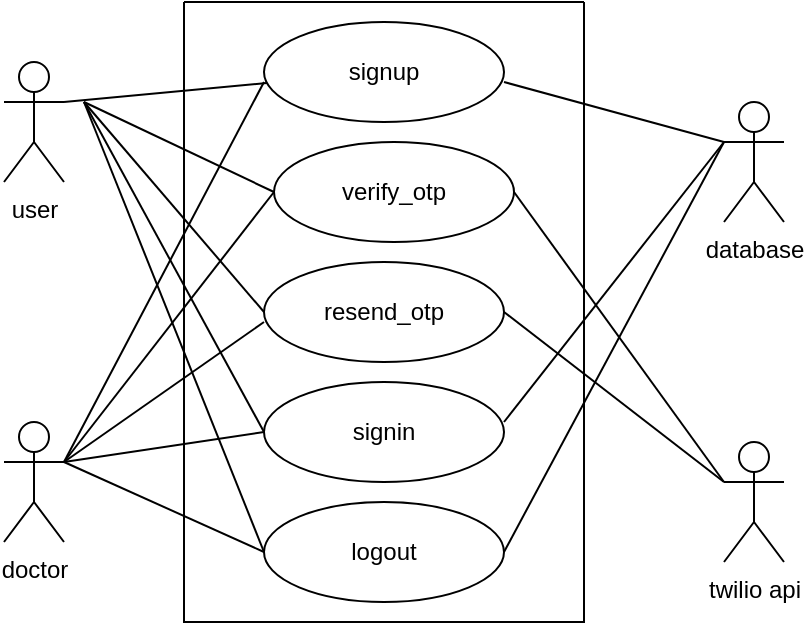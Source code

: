 <mxfile version="21.0.6" type="github">
  <diagram name="Page-1" id="FxTRXZxbGpBr5tCT2cW9">
    <mxGraphModel dx="1120" dy="392" grid="1" gridSize="10" guides="1" tooltips="1" connect="1" arrows="1" fold="1" page="1" pageScale="1" pageWidth="850" pageHeight="1100" math="0" shadow="0">
      <root>
        <mxCell id="0" />
        <mxCell id="1" parent="0" />
        <mxCell id="hSFMDxg27ojF36zUa-iX-1" value="user" style="shape=umlActor;verticalLabelPosition=bottom;verticalAlign=top;html=1;outlineConnect=0;" vertex="1" parent="1">
          <mxGeometry x="170" y="260" width="30" height="60" as="geometry" />
        </mxCell>
        <mxCell id="hSFMDxg27ojF36zUa-iX-2" value="doctor" style="shape=umlActor;verticalLabelPosition=bottom;verticalAlign=top;html=1;outlineConnect=0;" vertex="1" parent="1">
          <mxGeometry x="170" y="440" width="30" height="60" as="geometry" />
        </mxCell>
        <mxCell id="hSFMDxg27ojF36zUa-iX-3" value="twilio api" style="shape=umlActor;verticalLabelPosition=bottom;verticalAlign=top;html=1;outlineConnect=0;" vertex="1" parent="1">
          <mxGeometry x="530" y="450" width="30" height="60" as="geometry" />
        </mxCell>
        <mxCell id="hSFMDxg27ojF36zUa-iX-4" value="" style="swimlane;startSize=0;" vertex="1" parent="1">
          <mxGeometry x="260" y="230" width="200" height="310" as="geometry" />
        </mxCell>
        <mxCell id="hSFMDxg27ojF36zUa-iX-5" value="signup" style="ellipse;whiteSpace=wrap;html=1;" vertex="1" parent="hSFMDxg27ojF36zUa-iX-4">
          <mxGeometry x="40" y="10" width="120" height="50" as="geometry" />
        </mxCell>
        <mxCell id="hSFMDxg27ojF36zUa-iX-6" value="verify_otp" style="ellipse;whiteSpace=wrap;html=1;" vertex="1" parent="hSFMDxg27ojF36zUa-iX-4">
          <mxGeometry x="45" y="70" width="120" height="50" as="geometry" />
        </mxCell>
        <mxCell id="hSFMDxg27ojF36zUa-iX-7" value="resend_otp" style="ellipse;whiteSpace=wrap;html=1;" vertex="1" parent="hSFMDxg27ojF36zUa-iX-4">
          <mxGeometry x="40" y="130" width="120" height="50" as="geometry" />
        </mxCell>
        <mxCell id="hSFMDxg27ojF36zUa-iX-8" value="signin" style="ellipse;whiteSpace=wrap;html=1;" vertex="1" parent="hSFMDxg27ojF36zUa-iX-4">
          <mxGeometry x="40" y="190" width="120" height="50" as="geometry" />
        </mxCell>
        <mxCell id="hSFMDxg27ojF36zUa-iX-9" value="logout" style="ellipse;whiteSpace=wrap;html=1;" vertex="1" parent="hSFMDxg27ojF36zUa-iX-4">
          <mxGeometry x="40" y="250" width="120" height="50" as="geometry" />
        </mxCell>
        <mxCell id="hSFMDxg27ojF36zUa-iX-10" value="database" style="shape=umlActor;verticalLabelPosition=bottom;verticalAlign=top;html=1;outlineConnect=0;" vertex="1" parent="1">
          <mxGeometry x="530" y="280" width="30" height="60" as="geometry" />
        </mxCell>
        <mxCell id="hSFMDxg27ojF36zUa-iX-11" value="" style="endArrow=none;html=1;rounded=0;" edge="1" parent="1" target="hSFMDxg27ojF36zUa-iX-5">
          <mxGeometry width="50" height="50" relative="1" as="geometry">
            <mxPoint x="200" y="280" as="sourcePoint" />
            <mxPoint x="260" y="210" as="targetPoint" />
          </mxGeometry>
        </mxCell>
        <mxCell id="hSFMDxg27ojF36zUa-iX-12" value="" style="endArrow=none;html=1;rounded=0;entryX=0;entryY=0.6;entryDx=0;entryDy=0;entryPerimeter=0;" edge="1" parent="1" target="hSFMDxg27ojF36zUa-iX-5">
          <mxGeometry width="50" height="50" relative="1" as="geometry">
            <mxPoint x="200" y="460" as="sourcePoint" />
            <mxPoint x="320" y="350" as="targetPoint" />
            <Array as="points" />
          </mxGeometry>
        </mxCell>
        <mxCell id="hSFMDxg27ojF36zUa-iX-13" value="" style="endArrow=none;html=1;rounded=0;exitX=1;exitY=0.6;exitDx=0;exitDy=0;exitPerimeter=0;entryX=0;entryY=0.333;entryDx=0;entryDy=0;entryPerimeter=0;" edge="1" parent="1" source="hSFMDxg27ojF36zUa-iX-5" target="hSFMDxg27ojF36zUa-iX-10">
          <mxGeometry width="50" height="50" relative="1" as="geometry">
            <mxPoint x="480" y="410" as="sourcePoint" />
            <mxPoint x="530" y="360" as="targetPoint" />
          </mxGeometry>
        </mxCell>
        <mxCell id="hSFMDxg27ojF36zUa-iX-14" value="" style="endArrow=none;html=1;rounded=0;entryX=0;entryY=0.5;entryDx=0;entryDy=0;" edge="1" parent="1" target="hSFMDxg27ojF36zUa-iX-6">
          <mxGeometry width="50" height="50" relative="1" as="geometry">
            <mxPoint x="210" y="280" as="sourcePoint" />
            <mxPoint x="260" y="210" as="targetPoint" />
          </mxGeometry>
        </mxCell>
        <mxCell id="hSFMDxg27ojF36zUa-iX-15" value="" style="endArrow=none;html=1;rounded=0;exitX=1;exitY=0.5;exitDx=0;exitDy=0;" edge="1" parent="1" source="hSFMDxg27ojF36zUa-iX-6">
          <mxGeometry width="50" height="50" relative="1" as="geometry">
            <mxPoint x="480" y="520" as="sourcePoint" />
            <mxPoint x="530" y="470" as="targetPoint" />
          </mxGeometry>
        </mxCell>
        <mxCell id="hSFMDxg27ojF36zUa-iX-16" value="" style="endArrow=none;html=1;rounded=0;entryX=0;entryY=0.5;entryDx=0;entryDy=0;" edge="1" parent="1" target="hSFMDxg27ojF36zUa-iX-6">
          <mxGeometry width="50" height="50" relative="1" as="geometry">
            <mxPoint x="200" y="460" as="sourcePoint" />
            <mxPoint x="320" y="350" as="targetPoint" />
          </mxGeometry>
        </mxCell>
        <mxCell id="hSFMDxg27ojF36zUa-iX-17" value="" style="endArrow=none;html=1;rounded=0;exitX=1;exitY=0.5;exitDx=0;exitDy=0;" edge="1" parent="1" source="hSFMDxg27ojF36zUa-iX-7">
          <mxGeometry width="50" height="50" relative="1" as="geometry">
            <mxPoint x="480" y="520" as="sourcePoint" />
            <mxPoint x="530" y="470" as="targetPoint" />
          </mxGeometry>
        </mxCell>
        <mxCell id="hSFMDxg27ojF36zUa-iX-18" value="" style="endArrow=none;html=1;rounded=0;" edge="1" parent="1">
          <mxGeometry width="50" height="50" relative="1" as="geometry">
            <mxPoint x="200" y="460" as="sourcePoint" />
            <mxPoint x="300" y="390" as="targetPoint" />
          </mxGeometry>
        </mxCell>
        <mxCell id="hSFMDxg27ojF36zUa-iX-19" value="" style="endArrow=none;html=1;rounded=0;entryX=0;entryY=0.5;entryDx=0;entryDy=0;" edge="1" parent="1" target="hSFMDxg27ojF36zUa-iX-7">
          <mxGeometry width="50" height="50" relative="1" as="geometry">
            <mxPoint x="210" y="280" as="sourcePoint" />
            <mxPoint x="320" y="350" as="targetPoint" />
          </mxGeometry>
        </mxCell>
        <mxCell id="hSFMDxg27ojF36zUa-iX-20" value="" style="endArrow=none;html=1;rounded=0;entryX=0;entryY=0.5;entryDx=0;entryDy=0;" edge="1" parent="1" target="hSFMDxg27ojF36zUa-iX-8">
          <mxGeometry width="50" height="50" relative="1" as="geometry">
            <mxPoint x="200" y="460" as="sourcePoint" />
            <mxPoint x="250" y="410" as="targetPoint" />
          </mxGeometry>
        </mxCell>
        <mxCell id="hSFMDxg27ojF36zUa-iX-21" value="" style="endArrow=none;html=1;rounded=0;exitX=0;exitY=0.5;exitDx=0;exitDy=0;" edge="1" parent="1" source="hSFMDxg27ojF36zUa-iX-8">
          <mxGeometry width="50" height="50" relative="1" as="geometry">
            <mxPoint x="160" y="330" as="sourcePoint" />
            <mxPoint x="210" y="280" as="targetPoint" />
          </mxGeometry>
        </mxCell>
        <mxCell id="hSFMDxg27ojF36zUa-iX-22" value="" style="endArrow=none;html=1;rounded=0;exitX=1;exitY=0.4;exitDx=0;exitDy=0;exitPerimeter=0;" edge="1" parent="1" source="hSFMDxg27ojF36zUa-iX-8">
          <mxGeometry width="50" height="50" relative="1" as="geometry">
            <mxPoint x="480" y="350" as="sourcePoint" />
            <mxPoint x="530" y="300" as="targetPoint" />
          </mxGeometry>
        </mxCell>
        <mxCell id="hSFMDxg27ojF36zUa-iX-23" value="" style="endArrow=none;html=1;rounded=0;exitX=0;exitY=0.5;exitDx=0;exitDy=0;" edge="1" parent="1" source="hSFMDxg27ojF36zUa-iX-9">
          <mxGeometry width="50" height="50" relative="1" as="geometry">
            <mxPoint x="300" y="500" as="sourcePoint" />
            <mxPoint x="210" y="280" as="targetPoint" />
          </mxGeometry>
        </mxCell>
        <mxCell id="hSFMDxg27ojF36zUa-iX-24" value="" style="endArrow=none;html=1;rounded=0;exitX=0;exitY=0.5;exitDx=0;exitDy=0;" edge="1" parent="1" source="hSFMDxg27ojF36zUa-iX-9">
          <mxGeometry width="50" height="50" relative="1" as="geometry">
            <mxPoint x="150" y="510" as="sourcePoint" />
            <mxPoint x="200" y="460" as="targetPoint" />
          </mxGeometry>
        </mxCell>
        <mxCell id="hSFMDxg27ojF36zUa-iX-25" value="" style="endArrow=none;html=1;rounded=0;exitX=1;exitY=0.5;exitDx=0;exitDy=0;" edge="1" parent="1" source="hSFMDxg27ojF36zUa-iX-9">
          <mxGeometry width="50" height="50" relative="1" as="geometry">
            <mxPoint x="480" y="350" as="sourcePoint" />
            <mxPoint x="530" y="300" as="targetPoint" />
          </mxGeometry>
        </mxCell>
      </root>
    </mxGraphModel>
  </diagram>
</mxfile>
